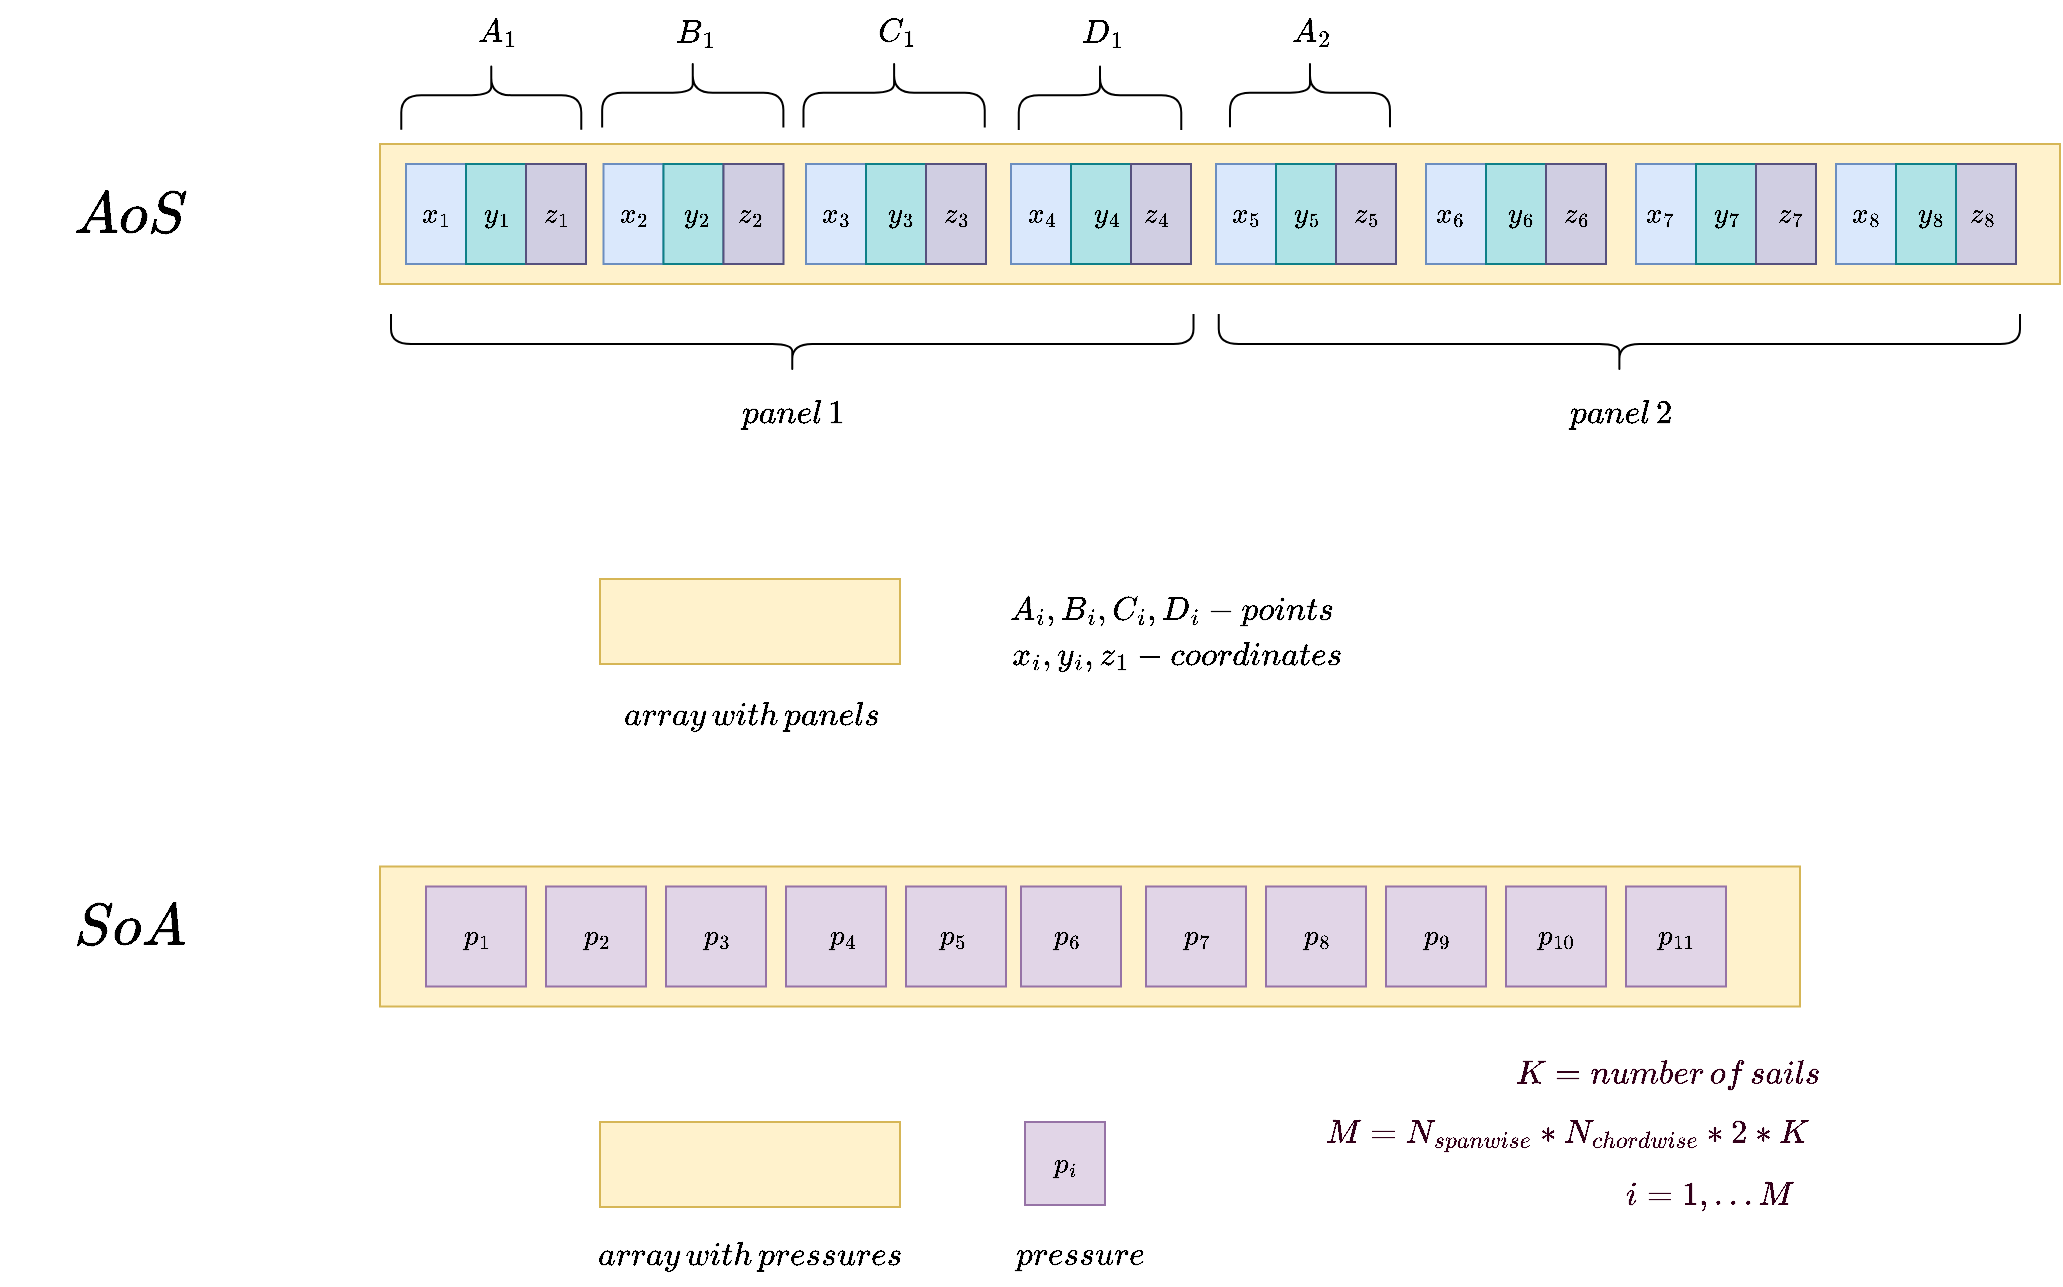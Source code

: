 <mxfile version="21.3.6" type="device">
  <diagram name="Page-1" id="ZWGo5u5tf92niH1HUbpD">
    <mxGraphModel dx="2097" dy="1753" grid="1" gridSize="10" guides="1" tooltips="1" connect="1" arrows="1" fold="1" page="1" pageScale="1" pageWidth="850" pageHeight="1100" math="1" shadow="0">
      <root>
        <mxCell id="0" />
        <mxCell id="1" parent="0" />
        <mxCell id="Y7K8qSKGwcGmJ65DNatQ-1" value="" style="rounded=0;whiteSpace=wrap;html=1;fillColor=#fff2cc;strokeColor=#d6b656;" parent="1" vertex="1">
          <mxGeometry x="10" y="40" width="840" height="70" as="geometry" />
        </mxCell>
        <mxCell id="Ph-aHH_Kv8CWVcv1lU_c-54" value="" style="rounded=0;whiteSpace=wrap;html=1;movable=1;resizable=1;rotatable=1;deletable=1;editable=1;locked=0;connectable=1;fillColor=#dae8fc;strokeColor=#6c8ebf;" vertex="1" parent="1">
          <mxGeometry x="121.75" y="50" width="30" height="50" as="geometry" />
        </mxCell>
        <mxCell id="Y7K8qSKGwcGmJ65DNatQ-58" value="" style="rounded=0;whiteSpace=wrap;html=1;fillColor=#fff2cc;strokeColor=#d6b656;" parent="1" vertex="1">
          <mxGeometry x="120" y="257.5" width="150" height="42.5" as="geometry" />
        </mxCell>
        <mxCell id="Y7K8qSKGwcGmJ65DNatQ-59" value="&lt;div style=&quot;font-size: 14px;&quot;&gt;&lt;font style=&quot;font-size: 14px;&quot; color=&quot;#000000&quot;&gt;$$array\, with \,panels$$&lt;/font&gt;&lt;/div&gt;" style="text;html=1;align=center;verticalAlign=middle;resizable=0;points=[];autosize=1;strokeColor=none;fillColor=none;fontColor=#0066CC;fontSize=14;" parent="1" vertex="1">
          <mxGeometry x="105" y="310" width="180" height="30" as="geometry" />
        </mxCell>
        <mxCell id="Y7K8qSKGwcGmJ65DNatQ-47" value="&lt;div&gt;$$x_2$$&lt;/div&gt;" style="text;html=1;align=center;verticalAlign=middle;resizable=0;points=[];autosize=1;strokeColor=none;fillColor=none;" parent="1" vertex="1">
          <mxGeometry x="101.75" y="60" width="70" height="30" as="geometry" />
        </mxCell>
        <mxCell id="Y7K8qSKGwcGmJ65DNatQ-151" value="&lt;div style=&quot;font-size: 14px;&quot;&gt;&lt;font style=&quot;font-size: 14px;&quot; color=&quot;#000000&quot;&gt;$$pressure$$&lt;/font&gt;&lt;/div&gt;" style="text;html=1;align=center;verticalAlign=middle;resizable=0;points=[];autosize=1;strokeColor=none;fillColor=none;fontColor=#0066CC;fontSize=14;" parent="1" vertex="1">
          <mxGeometry x="305" y="580" width="110" height="30" as="geometry" />
        </mxCell>
        <mxCell id="Y7K8qSKGwcGmJ65DNatQ-153" value="" style="rounded=0;whiteSpace=wrap;html=1;fillColor=#fff2cc;strokeColor=#d6b656;" parent="1" vertex="1">
          <mxGeometry x="120" y="529" width="150" height="42.5" as="geometry" />
        </mxCell>
        <mxCell id="Y7K8qSKGwcGmJ65DNatQ-154" value="&lt;div style=&quot;font-size: 14px;&quot;&gt;&lt;font style=&quot;font-size: 14px;&quot; color=&quot;#000000&quot;&gt;$$array\, with \,pressures$$&lt;/font&gt;&lt;/div&gt;" style="text;html=1;align=center;verticalAlign=middle;resizable=0;points=[];autosize=1;strokeColor=none;fillColor=none;fontColor=#0066CC;fontSize=14;" parent="1" vertex="1">
          <mxGeometry x="95" y="580" width="200" height="30" as="geometry" />
        </mxCell>
        <mxCell id="Y7K8qSKGwcGmJ65DNatQ-170" value="$$p_i$$" style="rounded=0;whiteSpace=wrap;html=1;movable=1;resizable=1;rotatable=1;deletable=1;editable=1;locked=0;connectable=1;fillColor=#e1d5e7;strokeColor=#9673a6;" parent="1" vertex="1">
          <mxGeometry x="332.5" y="529" width="40" height="41.5" as="geometry" />
        </mxCell>
        <mxCell id="Y7K8qSKGwcGmJ65DNatQ-172" value="$$M = N_{spanwise} *N_{chordwise}*2 * K$$" style="text;html=1;align=center;verticalAlign=middle;resizable=0;points=[];autosize=1;strokeColor=none;fillColor=none;fontColor=#33001A;fontSize=14;" parent="1" vertex="1">
          <mxGeometry x="453" y="520" width="300" height="30" as="geometry" />
        </mxCell>
        <mxCell id="Ph-aHH_Kv8CWVcv1lU_c-44" value="" style="rounded=0;whiteSpace=wrap;html=1;movable=1;resizable=1;rotatable=1;deletable=1;editable=1;locked=0;connectable=1;fillColor=#d0cee2;strokeColor=#56517e;" vertex="1" parent="1">
          <mxGeometry x="798" y="50" width="30" height="50" as="geometry" />
        </mxCell>
        <mxCell id="Ph-aHH_Kv8CWVcv1lU_c-45" value="" style="rounded=0;whiteSpace=wrap;html=1;movable=1;resizable=1;rotatable=1;deletable=1;editable=1;locked=0;connectable=1;fillColor=#dae8fc;strokeColor=#6c8ebf;" vertex="1" parent="1">
          <mxGeometry x="23" y="50" width="30" height="50" as="geometry" />
        </mxCell>
        <mxCell id="Ph-aHH_Kv8CWVcv1lU_c-46" value="" style="shape=curlyBracket;whiteSpace=wrap;html=1;rounded=1;flipH=1;labelPosition=right;verticalLabelPosition=middle;align=left;verticalAlign=middle;size=0.5;rotation=90;fontStyle=1" vertex="1" parent="1">
          <mxGeometry x="201.13" y="-60.62" width="30" height="401.25" as="geometry" />
        </mxCell>
        <mxCell id="Ph-aHH_Kv8CWVcv1lU_c-49" value="&lt;div style=&quot;font-size: 14px;&quot;&gt;$$panel\,1$$&lt;/div&gt;" style="text;html=1;align=center;verticalAlign=middle;resizable=0;points=[];autosize=1;strokeColor=none;fillColor=none;fontColor=#000000;fontSize=14;" vertex="1" parent="1">
          <mxGeometry x="166.13" y="160" width="100" height="30" as="geometry" />
        </mxCell>
        <mxCell id="Ph-aHH_Kv8CWVcv1lU_c-51" value="&lt;div style=&quot;font-size: 14px;&quot;&gt;$$panel\,2$$&lt;/div&gt;" style="text;html=1;align=center;verticalAlign=middle;resizable=0;points=[];autosize=1;strokeColor=none;fillColor=none;fontColor=#000000;fontSize=14;" vertex="1" parent="1">
          <mxGeometry x="579.69" y="160" width="100" height="30" as="geometry" />
        </mxCell>
        <mxCell id="Ph-aHH_Kv8CWVcv1lU_c-52" value="" style="rounded=0;whiteSpace=wrap;html=1;movable=1;resizable=1;rotatable=1;deletable=1;editable=1;locked=0;connectable=1;fillColor=#b0e3e6;strokeColor=#0e8088;" vertex="1" parent="1">
          <mxGeometry x="53" y="50" width="30" height="50" as="geometry" />
        </mxCell>
        <mxCell id="Ph-aHH_Kv8CWVcv1lU_c-53" value="" style="rounded=0;whiteSpace=wrap;html=1;movable=1;resizable=1;rotatable=1;deletable=1;editable=1;locked=0;connectable=1;fillColor=#d0cee2;strokeColor=#56517e;" vertex="1" parent="1">
          <mxGeometry x="83" y="50" width="30" height="50" as="geometry" />
        </mxCell>
        <mxCell id="Ph-aHH_Kv8CWVcv1lU_c-55" value="" style="rounded=0;whiteSpace=wrap;html=1;movable=1;resizable=1;rotatable=1;deletable=1;editable=1;locked=0;connectable=1;fillColor=#b0e3e6;strokeColor=#0e8088;" vertex="1" parent="1">
          <mxGeometry x="151.75" y="50" width="30" height="50" as="geometry" />
        </mxCell>
        <mxCell id="Ph-aHH_Kv8CWVcv1lU_c-56" value="" style="rounded=0;whiteSpace=wrap;html=1;movable=1;resizable=1;rotatable=1;deletable=1;editable=1;locked=0;connectable=1;fillColor=#d0cee2;strokeColor=#56517e;" vertex="1" parent="1">
          <mxGeometry x="181.75" y="50" width="30" height="50" as="geometry" />
        </mxCell>
        <mxCell id="Ph-aHH_Kv8CWVcv1lU_c-57" value="" style="rounded=0;whiteSpace=wrap;html=1;movable=1;resizable=1;rotatable=1;deletable=1;editable=1;locked=0;connectable=1;fillColor=#dae8fc;strokeColor=#6c8ebf;" vertex="1" parent="1">
          <mxGeometry x="223" y="50" width="30" height="50" as="geometry" />
        </mxCell>
        <mxCell id="Ph-aHH_Kv8CWVcv1lU_c-58" value="" style="rounded=0;whiteSpace=wrap;html=1;movable=1;resizable=1;rotatable=1;deletable=1;editable=1;locked=0;connectable=1;fillColor=#b0e3e6;strokeColor=#0e8088;" vertex="1" parent="1">
          <mxGeometry x="253" y="50" width="30" height="50" as="geometry" />
        </mxCell>
        <mxCell id="Ph-aHH_Kv8CWVcv1lU_c-59" value="" style="rounded=0;whiteSpace=wrap;html=1;movable=1;resizable=1;rotatable=1;deletable=1;editable=1;locked=0;connectable=1;fillColor=#d0cee2;strokeColor=#56517e;" vertex="1" parent="1">
          <mxGeometry x="283" y="50" width="30" height="50" as="geometry" />
        </mxCell>
        <mxCell id="Ph-aHH_Kv8CWVcv1lU_c-60" value="" style="rounded=0;whiteSpace=wrap;html=1;movable=1;resizable=1;rotatable=1;deletable=1;editable=1;locked=0;connectable=1;fillColor=#dae8fc;strokeColor=#6c8ebf;" vertex="1" parent="1">
          <mxGeometry x="325.5" y="50" width="30" height="50" as="geometry" />
        </mxCell>
        <mxCell id="Ph-aHH_Kv8CWVcv1lU_c-61" value="" style="rounded=0;whiteSpace=wrap;html=1;movable=1;resizable=1;rotatable=1;deletable=1;editable=1;locked=0;connectable=1;fillColor=#b0e3e6;strokeColor=#0e8088;" vertex="1" parent="1">
          <mxGeometry x="355.5" y="50" width="30" height="50" as="geometry" />
        </mxCell>
        <mxCell id="Ph-aHH_Kv8CWVcv1lU_c-62" value="" style="rounded=0;whiteSpace=wrap;html=1;movable=1;resizable=1;rotatable=1;deletable=1;editable=1;locked=0;connectable=1;fillColor=#d0cee2;strokeColor=#56517e;" vertex="1" parent="1">
          <mxGeometry x="385.5" y="50" width="30" height="50" as="geometry" />
        </mxCell>
        <mxCell id="Ph-aHH_Kv8CWVcv1lU_c-63" value="" style="rounded=0;whiteSpace=wrap;html=1;movable=1;resizable=1;rotatable=1;deletable=1;editable=1;locked=0;connectable=1;fillColor=#dae8fc;strokeColor=#6c8ebf;" vertex="1" parent="1">
          <mxGeometry x="428" y="50" width="30" height="50" as="geometry" />
        </mxCell>
        <mxCell id="Ph-aHH_Kv8CWVcv1lU_c-64" value="" style="rounded=0;whiteSpace=wrap;html=1;movable=1;resizable=1;rotatable=1;deletable=1;editable=1;locked=0;connectable=1;fillColor=#b0e3e6;strokeColor=#0e8088;" vertex="1" parent="1">
          <mxGeometry x="458" y="50" width="30" height="50" as="geometry" />
        </mxCell>
        <mxCell id="Ph-aHH_Kv8CWVcv1lU_c-65" value="" style="rounded=0;whiteSpace=wrap;html=1;movable=1;resizable=1;rotatable=1;deletable=1;editable=1;locked=0;connectable=1;fillColor=#d0cee2;strokeColor=#56517e;" vertex="1" parent="1">
          <mxGeometry x="488" y="50" width="30" height="50" as="geometry" />
        </mxCell>
        <mxCell id="Ph-aHH_Kv8CWVcv1lU_c-66" value="" style="rounded=0;whiteSpace=wrap;html=1;movable=1;resizable=1;rotatable=1;deletable=1;editable=1;locked=0;connectable=1;fillColor=#dae8fc;strokeColor=#6c8ebf;" vertex="1" parent="1">
          <mxGeometry x="533" y="50" width="30" height="50" as="geometry" />
        </mxCell>
        <mxCell id="Ph-aHH_Kv8CWVcv1lU_c-67" value="" style="rounded=0;whiteSpace=wrap;html=1;movable=1;resizable=1;rotatable=1;deletable=1;editable=1;locked=0;connectable=1;fillColor=#b0e3e6;strokeColor=#0e8088;" vertex="1" parent="1">
          <mxGeometry x="563" y="50" width="30" height="50" as="geometry" />
        </mxCell>
        <mxCell id="Ph-aHH_Kv8CWVcv1lU_c-68" value="" style="rounded=0;whiteSpace=wrap;html=1;movable=1;resizable=1;rotatable=1;deletable=1;editable=1;locked=0;connectable=1;fillColor=#d0cee2;strokeColor=#56517e;" vertex="1" parent="1">
          <mxGeometry x="593" y="50" width="30" height="50" as="geometry" />
        </mxCell>
        <mxCell id="Ph-aHH_Kv8CWVcv1lU_c-69" value="" style="rounded=0;whiteSpace=wrap;html=1;movable=1;resizable=1;rotatable=1;deletable=1;editable=1;locked=0;connectable=1;fillColor=#dae8fc;strokeColor=#6c8ebf;" vertex="1" parent="1">
          <mxGeometry x="638" y="50" width="30" height="50" as="geometry" />
        </mxCell>
        <mxCell id="Ph-aHH_Kv8CWVcv1lU_c-70" value="" style="rounded=0;whiteSpace=wrap;html=1;movable=1;resizable=1;rotatable=1;deletable=1;editable=1;locked=0;connectable=1;fillColor=#b0e3e6;strokeColor=#0e8088;" vertex="1" parent="1">
          <mxGeometry x="668" y="50" width="30" height="50" as="geometry" />
        </mxCell>
        <mxCell id="Ph-aHH_Kv8CWVcv1lU_c-71" value="" style="rounded=0;whiteSpace=wrap;html=1;movable=1;resizable=1;rotatable=1;deletable=1;editable=1;locked=0;connectable=1;fillColor=#d0cee2;strokeColor=#56517e;" vertex="1" parent="1">
          <mxGeometry x="698" y="50" width="30" height="50" as="geometry" />
        </mxCell>
        <mxCell id="Ph-aHH_Kv8CWVcv1lU_c-72" value="" style="rounded=0;whiteSpace=wrap;html=1;movable=1;resizable=1;rotatable=1;deletable=1;editable=1;locked=0;connectable=1;fillColor=#dae8fc;strokeColor=#6c8ebf;" vertex="1" parent="1">
          <mxGeometry x="738" y="50" width="30" height="50" as="geometry" />
        </mxCell>
        <mxCell id="Ph-aHH_Kv8CWVcv1lU_c-73" value="" style="rounded=0;whiteSpace=wrap;html=1;movable=1;resizable=1;rotatable=1;deletable=1;editable=1;locked=0;connectable=1;fillColor=#b0e3e6;strokeColor=#0e8088;" vertex="1" parent="1">
          <mxGeometry x="768" y="50" width="30" height="50" as="geometry" />
        </mxCell>
        <mxCell id="Ph-aHH_Kv8CWVcv1lU_c-74" value="" style="shape=image;html=1;verticalAlign=top;verticalLabelPosition=bottom;labelBackgroundColor=#ffffff;imageAspect=0;aspect=fixed;image=https://cdn4.iconfinder.com/data/icons/essential-app-1/16/dot-more-menu-hide-128.png" vertex="1" parent="1">
          <mxGeometry x="836" y="95" width="10" height="10" as="geometry" />
        </mxCell>
        <mxCell id="Ph-aHH_Kv8CWVcv1lU_c-75" value="" style="shape=curlyBracket;whiteSpace=wrap;html=1;rounded=1;flipH=1;labelPosition=right;verticalLabelPosition=middle;align=left;verticalAlign=middle;size=0.5;rotation=90;fontStyle=1" vertex="1" parent="1">
          <mxGeometry x="614.69" y="-60.31" width="30" height="400.63" as="geometry" />
        </mxCell>
        <mxCell id="Ph-aHH_Kv8CWVcv1lU_c-76" value="&lt;div&gt;$$x_1$$&lt;/div&gt;" style="text;html=1;align=center;verticalAlign=middle;resizable=0;points=[];autosize=1;strokeColor=none;fillColor=none;" vertex="1" parent="1">
          <mxGeometry x="3" y="60" width="70" height="30" as="geometry" />
        </mxCell>
        <mxCell id="Ph-aHH_Kv8CWVcv1lU_c-77" value="&lt;div&gt;$$z_1$$&lt;/div&gt;" style="text;html=1;align=center;verticalAlign=middle;resizable=0;points=[];autosize=1;strokeColor=none;fillColor=none;" vertex="1" parent="1">
          <mxGeometry x="63" y="60" width="70" height="30" as="geometry" />
        </mxCell>
        <mxCell id="Ph-aHH_Kv8CWVcv1lU_c-78" value="&lt;div&gt;$$y_1$$&lt;/div&gt;" style="text;html=1;align=center;verticalAlign=middle;resizable=0;points=[];autosize=1;strokeColor=none;fillColor=none;" vertex="1" parent="1">
          <mxGeometry x="33" y="60" width="70" height="30" as="geometry" />
        </mxCell>
        <mxCell id="Ph-aHH_Kv8CWVcv1lU_c-79" value="&lt;div&gt;$$x_3$$&lt;/div&gt;" style="text;html=1;align=center;verticalAlign=middle;resizable=0;points=[];autosize=1;strokeColor=none;fillColor=none;" vertex="1" parent="1">
          <mxGeometry x="203" y="60" width="70" height="30" as="geometry" />
        </mxCell>
        <mxCell id="Ph-aHH_Kv8CWVcv1lU_c-80" value="&lt;div&gt;$$x_4$$&lt;/div&gt;" style="text;html=1;align=center;verticalAlign=middle;resizable=0;points=[];autosize=1;strokeColor=none;fillColor=none;" vertex="1" parent="1">
          <mxGeometry x="305.5" y="60" width="70" height="30" as="geometry" />
        </mxCell>
        <mxCell id="Ph-aHH_Kv8CWVcv1lU_c-81" value="&lt;div&gt;$$x_5$$&lt;/div&gt;" style="text;html=1;align=center;verticalAlign=middle;resizable=0;points=[];autosize=1;strokeColor=none;fillColor=none;" vertex="1" parent="1">
          <mxGeometry x="408" y="60" width="70" height="30" as="geometry" />
        </mxCell>
        <mxCell id="Ph-aHH_Kv8CWVcv1lU_c-82" value="&lt;div&gt;$$x_6$$&lt;/div&gt;" style="text;html=1;align=center;verticalAlign=middle;resizable=0;points=[];autosize=1;strokeColor=none;fillColor=none;" vertex="1" parent="1">
          <mxGeometry x="510" y="60" width="70" height="30" as="geometry" />
        </mxCell>
        <mxCell id="Ph-aHH_Kv8CWVcv1lU_c-83" value="&lt;div&gt;$$x_7$$&lt;/div&gt;" style="text;html=1;align=center;verticalAlign=middle;resizable=0;points=[];autosize=1;strokeColor=none;fillColor=none;" vertex="1" parent="1">
          <mxGeometry x="615" y="60" width="70" height="30" as="geometry" />
        </mxCell>
        <mxCell id="Ph-aHH_Kv8CWVcv1lU_c-84" value="&lt;div&gt;$$x_8$$&lt;/div&gt;" style="text;html=1;align=center;verticalAlign=middle;resizable=0;points=[];autosize=1;strokeColor=none;fillColor=none;" vertex="1" parent="1">
          <mxGeometry x="718" y="60" width="70" height="30" as="geometry" />
        </mxCell>
        <mxCell id="Ph-aHH_Kv8CWVcv1lU_c-85" value="&lt;div&gt;$$y_2$$&lt;/div&gt;" style="text;html=1;align=center;verticalAlign=middle;resizable=0;points=[];autosize=1;strokeColor=none;fillColor=none;" vertex="1" parent="1">
          <mxGeometry x="133" y="60" width="70" height="30" as="geometry" />
        </mxCell>
        <mxCell id="Ph-aHH_Kv8CWVcv1lU_c-86" value="&lt;div&gt;$$y_3$$&lt;/div&gt;" style="text;html=1;align=center;verticalAlign=middle;resizable=0;points=[];autosize=1;strokeColor=none;fillColor=none;" vertex="1" parent="1">
          <mxGeometry x="235" y="60" width="70" height="30" as="geometry" />
        </mxCell>
        <mxCell id="Ph-aHH_Kv8CWVcv1lU_c-87" value="&lt;div&gt;$$y_4$$&lt;/div&gt;" style="text;html=1;align=center;verticalAlign=middle;resizable=0;points=[];autosize=1;strokeColor=none;fillColor=none;" vertex="1" parent="1">
          <mxGeometry x="337.5" y="60" width="70" height="30" as="geometry" />
        </mxCell>
        <mxCell id="Ph-aHH_Kv8CWVcv1lU_c-88" value="&lt;div&gt;$$y_5$$&lt;/div&gt;" style="text;html=1;align=center;verticalAlign=middle;resizable=0;points=[];autosize=1;strokeColor=none;fillColor=none;" vertex="1" parent="1">
          <mxGeometry x="438" y="60" width="70" height="30" as="geometry" />
        </mxCell>
        <mxCell id="Ph-aHH_Kv8CWVcv1lU_c-89" value="&lt;div&gt;$$y_6$$&lt;/div&gt;" style="text;html=1;align=center;verticalAlign=middle;resizable=0;points=[];autosize=1;strokeColor=none;fillColor=none;" vertex="1" parent="1">
          <mxGeometry x="545" y="60" width="70" height="30" as="geometry" />
        </mxCell>
        <mxCell id="Ph-aHH_Kv8CWVcv1lU_c-90" value="&lt;div&gt;$$y_7$$&lt;/div&gt;" style="text;html=1;align=center;verticalAlign=middle;resizable=0;points=[];autosize=1;strokeColor=none;fillColor=none;" vertex="1" parent="1">
          <mxGeometry x="648" y="60" width="70" height="30" as="geometry" />
        </mxCell>
        <mxCell id="Ph-aHH_Kv8CWVcv1lU_c-91" value="&lt;div&gt;$$y_8$$&lt;/div&gt;" style="text;html=1;align=center;verticalAlign=middle;resizable=0;points=[];autosize=1;strokeColor=none;fillColor=none;" vertex="1" parent="1">
          <mxGeometry x="750" y="60" width="70" height="30" as="geometry" />
        </mxCell>
        <mxCell id="Ph-aHH_Kv8CWVcv1lU_c-92" value="&lt;div&gt;$$z_2$$&lt;/div&gt;" style="text;html=1;align=center;verticalAlign=middle;resizable=0;points=[];autosize=1;strokeColor=none;fillColor=none;" vertex="1" parent="1">
          <mxGeometry x="160" y="60" width="70" height="30" as="geometry" />
        </mxCell>
        <mxCell id="Ph-aHH_Kv8CWVcv1lU_c-93" value="&lt;div&gt;$$z_3$$&lt;/div&gt;" style="text;html=1;align=center;verticalAlign=middle;resizable=0;points=[];autosize=1;strokeColor=none;fillColor=none;" vertex="1" parent="1">
          <mxGeometry x="263" y="60" width="70" height="30" as="geometry" />
        </mxCell>
        <mxCell id="Ph-aHH_Kv8CWVcv1lU_c-94" value="&lt;div&gt;$$z_4$$&lt;/div&gt;" style="text;html=1;align=center;verticalAlign=middle;resizable=0;points=[];autosize=1;strokeColor=none;fillColor=none;" vertex="1" parent="1">
          <mxGeometry x="362.5" y="60" width="70" height="30" as="geometry" />
        </mxCell>
        <mxCell id="Ph-aHH_Kv8CWVcv1lU_c-95" value="&lt;div&gt;$$z_5$$&lt;/div&gt;" style="text;html=1;align=center;verticalAlign=middle;resizable=0;points=[];autosize=1;strokeColor=none;fillColor=none;" vertex="1" parent="1">
          <mxGeometry x="468" y="60" width="70" height="30" as="geometry" />
        </mxCell>
        <mxCell id="Ph-aHH_Kv8CWVcv1lU_c-96" value="&lt;div&gt;$$z_6$$&lt;/div&gt;" style="text;html=1;align=center;verticalAlign=middle;resizable=0;points=[];autosize=1;strokeColor=none;fillColor=none;" vertex="1" parent="1">
          <mxGeometry x="573" y="60" width="70" height="30" as="geometry" />
        </mxCell>
        <mxCell id="Ph-aHH_Kv8CWVcv1lU_c-97" value="&lt;div&gt;$$z_7$$&lt;/div&gt;" style="text;html=1;align=center;verticalAlign=middle;resizable=0;points=[];autosize=1;strokeColor=none;fillColor=none;" vertex="1" parent="1">
          <mxGeometry x="680" y="60" width="70" height="30" as="geometry" />
        </mxCell>
        <mxCell id="Ph-aHH_Kv8CWVcv1lU_c-98" value="&lt;div&gt;$$z_8$$&lt;/div&gt;" style="text;html=1;align=center;verticalAlign=middle;resizable=0;points=[];autosize=1;strokeColor=none;fillColor=none;" vertex="1" parent="1">
          <mxGeometry x="776" y="60" width="70" height="30" as="geometry" />
        </mxCell>
        <mxCell id="Ph-aHH_Kv8CWVcv1lU_c-99" value="" style="shape=curlyBracket;whiteSpace=wrap;html=1;rounded=1;flipH=0;labelPosition=right;verticalLabelPosition=middle;align=left;verticalAlign=middle;size=0.5;rotation=90;fontStyle=1;flipV=0;" vertex="1" parent="1">
          <mxGeometry x="48.32" y="-29.38" width="34.63" height="90" as="geometry" />
        </mxCell>
        <mxCell id="Ph-aHH_Kv8CWVcv1lU_c-100" value="" style="shape=curlyBracket;whiteSpace=wrap;html=1;rounded=1;flipH=0;labelPosition=right;verticalLabelPosition=middle;align=left;verticalAlign=middle;size=0.5;rotation=90;fontStyle=1;flipV=0;" vertex="1" parent="1">
          <mxGeometry x="149.07" y="-30.93" width="34.63" height="90.62" as="geometry" />
        </mxCell>
        <mxCell id="Ph-aHH_Kv8CWVcv1lU_c-101" value="" style="shape=curlyBracket;whiteSpace=wrap;html=1;rounded=1;flipH=0;labelPosition=right;verticalLabelPosition=middle;align=left;verticalAlign=middle;size=0.5;rotation=90;fontStyle=1;flipV=0;" vertex="1" parent="1">
          <mxGeometry x="249.74" y="-30.94" width="34.63" height="90.63" as="geometry" />
        </mxCell>
        <mxCell id="Ph-aHH_Kv8CWVcv1lU_c-102" value="" style="shape=curlyBracket;whiteSpace=wrap;html=1;rounded=1;flipH=0;labelPosition=right;verticalLabelPosition=middle;align=left;verticalAlign=middle;size=0.5;rotation=90;fontStyle=1;flipV=0;" vertex="1" parent="1">
          <mxGeometry x="457.68" y="-25.63" width="34.63" height="80" as="geometry" />
        </mxCell>
        <mxCell id="Ph-aHH_Kv8CWVcv1lU_c-103" value="&lt;div style=&quot;font-size: 14px;&quot;&gt;$$A_1$$&lt;/div&gt;" style="text;html=1;align=center;verticalAlign=middle;resizable=0;points=[];autosize=1;strokeColor=none;fillColor=none;fontColor=#000000;fontSize=14;" vertex="1" parent="1">
          <mxGeometry x="28" y="-31.25" width="80" height="30" as="geometry" />
        </mxCell>
        <mxCell id="Ph-aHH_Kv8CWVcv1lU_c-104" value="&lt;div style=&quot;font-size: 14px;&quot;&gt;$$B_1$$&lt;/div&gt;" style="text;html=1;align=center;verticalAlign=middle;resizable=0;points=[];autosize=1;strokeColor=none;fillColor=none;fontColor=#000000;fontSize=14;" vertex="1" parent="1">
          <mxGeometry x="126.75" y="-31.25" width="80" height="30" as="geometry" />
        </mxCell>
        <mxCell id="Ph-aHH_Kv8CWVcv1lU_c-105" value="&lt;div style=&quot;font-size: 14px;&quot;&gt;$$C_1$$&lt;/div&gt;" style="text;html=1;align=center;verticalAlign=middle;resizable=0;points=[];autosize=1;strokeColor=none;fillColor=none;fontColor=#000000;fontSize=14;" vertex="1" parent="1">
          <mxGeometry x="228" y="-31.25" width="80" height="30" as="geometry" />
        </mxCell>
        <mxCell id="Ph-aHH_Kv8CWVcv1lU_c-106" value="&lt;div style=&quot;font-size: 14px;&quot;&gt;$$D_1$$&lt;/div&gt;" style="text;html=1;align=center;verticalAlign=middle;resizable=0;points=[];autosize=1;strokeColor=none;fillColor=none;fontColor=#000000;fontSize=14;" vertex="1" parent="1">
          <mxGeometry x="330.5" y="-31.25" width="80" height="30" as="geometry" />
        </mxCell>
        <mxCell id="Ph-aHH_Kv8CWVcv1lU_c-107" value="" style="shape=curlyBracket;whiteSpace=wrap;html=1;rounded=1;flipH=0;labelPosition=right;verticalLabelPosition=middle;align=left;verticalAlign=middle;size=0.5;rotation=90;fontStyle=1;flipV=0;" vertex="1" parent="1">
          <mxGeometry x="352.69" y="-25" width="34.63" height="81.25" as="geometry" />
        </mxCell>
        <mxCell id="Ph-aHH_Kv8CWVcv1lU_c-110" value="&lt;div style=&quot;font-size: 14px;&quot;&gt;$$A_2$$&lt;/div&gt;" style="text;html=1;align=center;verticalAlign=middle;resizable=0;points=[];autosize=1;strokeColor=none;fillColor=none;fontColor=#000000;fontSize=14;" vertex="1" parent="1">
          <mxGeometry x="435" y="-31.25" width="80" height="30" as="geometry" />
        </mxCell>
        <mxCell id="Ph-aHH_Kv8CWVcv1lU_c-111" value="&lt;div style=&quot;font-size: 14px;&quot;&gt;$$x_i, y_i, z_1 - coordinates$$&lt;/div&gt;" style="text;html=1;align=center;verticalAlign=middle;resizable=0;points=[];autosize=1;strokeColor=none;fillColor=none;fontSize=14;" vertex="1" parent="1">
          <mxGeometry x="303" y="280" width="210" height="30" as="geometry" />
        </mxCell>
        <mxCell id="Ph-aHH_Kv8CWVcv1lU_c-112" value="&lt;div style=&quot;font-size: 14px;&quot;&gt;$$A_i, B_i, C_i, D_i - points$$&lt;/div&gt;" style="text;html=1;align=center;verticalAlign=middle;resizable=0;points=[];autosize=1;strokeColor=none;fillColor=none;fontSize=14;" vertex="1" parent="1">
          <mxGeometry x="300" y="257.5" width="210" height="30" as="geometry" />
        </mxCell>
        <mxCell id="Ph-aHH_Kv8CWVcv1lU_c-113" value="" style="rounded=0;whiteSpace=wrap;html=1;fillColor=#fff2cc;strokeColor=#d6b656;" vertex="1" parent="1">
          <mxGeometry x="10" y="401.25" width="710" height="70" as="geometry" />
        </mxCell>
        <mxCell id="Ph-aHH_Kv8CWVcv1lU_c-114" value="" style="rounded=0;whiteSpace=wrap;html=1;movable=1;resizable=1;rotatable=1;deletable=1;editable=1;locked=0;connectable=1;fillColor=#e1d5e7;strokeColor=#9673a6;" vertex="1" parent="1">
          <mxGeometry x="33" y="411.25" width="50" height="50" as="geometry" />
        </mxCell>
        <mxCell id="Ph-aHH_Kv8CWVcv1lU_c-115" value="" style="rounded=0;whiteSpace=wrap;html=1;movable=1;resizable=1;rotatable=1;deletable=1;editable=1;locked=0;connectable=1;fillColor=#e1d5e7;strokeColor=#9673a6;" vertex="1" parent="1">
          <mxGeometry x="93" y="411.25" width="50" height="50" as="geometry" />
        </mxCell>
        <mxCell id="Ph-aHH_Kv8CWVcv1lU_c-116" value="" style="rounded=0;whiteSpace=wrap;html=1;movable=1;resizable=1;rotatable=1;deletable=1;editable=1;locked=0;connectable=1;fillColor=#e1d5e7;strokeColor=#9673a6;" vertex="1" parent="1">
          <mxGeometry x="153" y="411.25" width="50" height="50" as="geometry" />
        </mxCell>
        <mxCell id="Ph-aHH_Kv8CWVcv1lU_c-117" value="" style="rounded=0;whiteSpace=wrap;html=1;movable=1;resizable=1;rotatable=1;deletable=1;editable=1;locked=0;connectable=1;fillColor=#e1d5e7;strokeColor=#9673a6;" vertex="1" parent="1">
          <mxGeometry x="213" y="411.25" width="50" height="50" as="geometry" />
        </mxCell>
        <mxCell id="Ph-aHH_Kv8CWVcv1lU_c-118" value="" style="rounded=0;whiteSpace=wrap;html=1;movable=1;resizable=1;rotatable=1;deletable=1;editable=1;locked=0;connectable=1;fillColor=#e1d5e7;strokeColor=#9673a6;" vertex="1" parent="1">
          <mxGeometry x="273" y="411.25" width="50" height="50" as="geometry" />
        </mxCell>
        <mxCell id="Ph-aHH_Kv8CWVcv1lU_c-119" value="" style="rounded=0;whiteSpace=wrap;html=1;movable=1;resizable=1;rotatable=1;deletable=1;editable=1;locked=0;connectable=1;fillColor=#e1d5e7;strokeColor=#9673a6;" vertex="1" parent="1">
          <mxGeometry x="330.5" y="411.25" width="50" height="50" as="geometry" />
        </mxCell>
        <mxCell id="Ph-aHH_Kv8CWVcv1lU_c-120" value="" style="rounded=0;whiteSpace=wrap;html=1;movable=1;resizable=1;rotatable=1;deletable=1;editable=1;locked=0;connectable=1;fillColor=#e1d5e7;strokeColor=#9673a6;" vertex="1" parent="1">
          <mxGeometry x="393" y="411.25" width="50" height="50" as="geometry" />
        </mxCell>
        <mxCell id="Ph-aHH_Kv8CWVcv1lU_c-121" value="" style="rounded=0;whiteSpace=wrap;html=1;movable=1;resizable=1;rotatable=1;deletable=1;editable=1;locked=0;connectable=1;fillColor=#e1d5e7;strokeColor=#9673a6;" vertex="1" parent="1">
          <mxGeometry x="453" y="411.25" width="50" height="50" as="geometry" />
        </mxCell>
        <mxCell id="Ph-aHH_Kv8CWVcv1lU_c-122" value="" style="rounded=0;whiteSpace=wrap;html=1;movable=1;resizable=1;rotatable=1;deletable=1;editable=1;locked=0;connectable=1;fillColor=#e1d5e7;strokeColor=#9673a6;" vertex="1" parent="1">
          <mxGeometry x="513" y="411.25" width="50" height="50" as="geometry" />
        </mxCell>
        <mxCell id="Ph-aHH_Kv8CWVcv1lU_c-123" value="" style="rounded=0;whiteSpace=wrap;html=1;movable=1;resizable=1;rotatable=1;deletable=1;editable=1;locked=0;connectable=1;fillColor=#e1d5e7;strokeColor=#9673a6;" vertex="1" parent="1">
          <mxGeometry x="573" y="411.25" width="50" height="50" as="geometry" />
        </mxCell>
        <mxCell id="Ph-aHH_Kv8CWVcv1lU_c-124" value="" style="rounded=0;whiteSpace=wrap;html=1;movable=1;resizable=1;rotatable=1;deletable=1;editable=1;locked=0;connectable=1;fillColor=#e1d5e7;strokeColor=#9673a6;" vertex="1" parent="1">
          <mxGeometry x="633" y="411.25" width="50" height="50" as="geometry" />
        </mxCell>
        <mxCell id="Ph-aHH_Kv8CWVcv1lU_c-125" value="&lt;div&gt;$$p_1$$&lt;/div&gt;" style="text;html=1;align=center;verticalAlign=middle;resizable=0;points=[];autosize=1;strokeColor=none;fillColor=none;" vertex="1" parent="1">
          <mxGeometry x="23" y="421.25" width="70" height="30" as="geometry" />
        </mxCell>
        <mxCell id="Ph-aHH_Kv8CWVcv1lU_c-126" value="" style="shape=image;html=1;verticalAlign=top;verticalLabelPosition=bottom;labelBackgroundColor=#ffffff;imageAspect=0;aspect=fixed;image=https://cdn4.iconfinder.com/data/icons/essential-app-1/16/dot-more-menu-hide-128.png" vertex="1" parent="1">
          <mxGeometry x="693" y="446.25" width="15" height="15" as="geometry" />
        </mxCell>
        <mxCell id="Ph-aHH_Kv8CWVcv1lU_c-127" value="&lt;div&gt;$$p_2$$&lt;/div&gt;" style="text;html=1;align=center;verticalAlign=middle;resizable=0;points=[];autosize=1;strokeColor=none;fillColor=none;" vertex="1" parent="1">
          <mxGeometry x="83" y="421.25" width="70" height="30" as="geometry" />
        </mxCell>
        <mxCell id="Ph-aHH_Kv8CWVcv1lU_c-128" value="&lt;div&gt;$$p_3$$&lt;/div&gt;" style="text;html=1;align=center;verticalAlign=middle;resizable=0;points=[];autosize=1;strokeColor=none;fillColor=none;" vertex="1" parent="1">
          <mxGeometry x="143" y="421.25" width="70" height="30" as="geometry" />
        </mxCell>
        <mxCell id="Ph-aHH_Kv8CWVcv1lU_c-129" value="&lt;div&gt;$$p_4$$&lt;/div&gt;" style="text;html=1;align=center;verticalAlign=middle;resizable=0;points=[];autosize=1;strokeColor=none;fillColor=none;" vertex="1" parent="1">
          <mxGeometry x="205.5" y="421.25" width="70" height="30" as="geometry" />
        </mxCell>
        <mxCell id="Ph-aHH_Kv8CWVcv1lU_c-130" value="&lt;div&gt;$$p_5$$&lt;/div&gt;" style="text;html=1;align=center;verticalAlign=middle;resizable=0;points=[];autosize=1;strokeColor=none;fillColor=none;" vertex="1" parent="1">
          <mxGeometry x="260.5" y="421.25" width="70" height="30" as="geometry" />
        </mxCell>
        <mxCell id="Ph-aHH_Kv8CWVcv1lU_c-131" value="&lt;div&gt;$$p_6$$&lt;/div&gt;" style="text;html=1;align=center;verticalAlign=middle;resizable=0;points=[];autosize=1;strokeColor=none;fillColor=none;" vertex="1" parent="1">
          <mxGeometry x="318" y="421.25" width="70" height="30" as="geometry" />
        </mxCell>
        <mxCell id="Ph-aHH_Kv8CWVcv1lU_c-132" value="&lt;div&gt;$$p_7$$&lt;/div&gt;" style="text;html=1;align=center;verticalAlign=middle;resizable=0;points=[];autosize=1;strokeColor=none;fillColor=none;" vertex="1" parent="1">
          <mxGeometry x="383" y="421.25" width="70" height="30" as="geometry" />
        </mxCell>
        <mxCell id="Ph-aHH_Kv8CWVcv1lU_c-133" value="&lt;div&gt;$$p_8$$&lt;/div&gt;" style="text;html=1;align=center;verticalAlign=middle;resizable=0;points=[];autosize=1;strokeColor=none;fillColor=none;" vertex="1" parent="1">
          <mxGeometry x="443" y="421.25" width="70" height="30" as="geometry" />
        </mxCell>
        <mxCell id="Ph-aHH_Kv8CWVcv1lU_c-134" value="&lt;div&gt;$$p_9$$&lt;/div&gt;" style="text;html=1;align=center;verticalAlign=middle;resizable=0;points=[];autosize=1;strokeColor=none;fillColor=none;" vertex="1" parent="1">
          <mxGeometry x="503" y="421.25" width="70" height="30" as="geometry" />
        </mxCell>
        <mxCell id="Ph-aHH_Kv8CWVcv1lU_c-135" value="&lt;div&gt;$$p_{10}$$&lt;/div&gt;" style="text;html=1;align=center;verticalAlign=middle;resizable=0;points=[];autosize=1;strokeColor=none;fillColor=none;" vertex="1" parent="1">
          <mxGeometry x="558" y="421.25" width="80" height="30" as="geometry" />
        </mxCell>
        <mxCell id="Ph-aHH_Kv8CWVcv1lU_c-136" value="&lt;div&gt;$$p_{11}$$&lt;/div&gt;" style="text;html=1;align=center;verticalAlign=middle;resizable=0;points=[];autosize=1;strokeColor=none;fillColor=none;" vertex="1" parent="1">
          <mxGeometry x="618" y="421.25" width="80" height="30" as="geometry" />
        </mxCell>
        <mxCell id="Ph-aHH_Kv8CWVcv1lU_c-137" value="&lt;div style=&quot;font-size: 14px;&quot;&gt;&lt;font style=&quot;font-size: 14px;&quot;&gt;$$i= 1, \dots M$$&lt;/font&gt;&lt;/div&gt;" style="text;html=1;align=center;verticalAlign=middle;resizable=0;points=[];autosize=1;strokeColor=none;fillColor=none;fontColor=#33001A;fontSize=14;" vertex="1" parent="1">
          <mxGeometry x="609" y="550" width="130" height="30" as="geometry" />
        </mxCell>
        <mxCell id="Ph-aHH_Kv8CWVcv1lU_c-138" value="$$K = number \, of \,sails$$" style="text;html=1;align=center;verticalAlign=middle;resizable=0;points=[];autosize=1;strokeColor=none;fillColor=none;fontColor=#33001A;fontSize=14;" vertex="1" parent="1">
          <mxGeometry x="559" y="490" width="190" height="30" as="geometry" />
        </mxCell>
        <mxCell id="Ph-aHH_Kv8CWVcv1lU_c-139" value="&lt;div style=&quot;font-size: 25px;&quot;&gt;&lt;font style=&quot;font-size: 25px;&quot;&gt;$$SoA$$&lt;/font&gt;&lt;/div&gt;" style="text;html=1;align=center;verticalAlign=middle;resizable=0;points=[];autosize=1;strokeColor=none;fillColor=none;" vertex="1" parent="1">
          <mxGeometry x="-180" y="411.25" width="130" height="40" as="geometry" />
        </mxCell>
        <mxCell id="Ph-aHH_Kv8CWVcv1lU_c-140" value="&lt;div style=&quot;font-size: 25px;&quot;&gt;$$AoS$$&lt;/div&gt;" style="text;html=1;align=center;verticalAlign=middle;resizable=0;points=[];autosize=1;strokeColor=none;fillColor=none;fontSize=25;" vertex="1" parent="1">
          <mxGeometry x="-180" y="55" width="130" height="40" as="geometry" />
        </mxCell>
      </root>
    </mxGraphModel>
  </diagram>
</mxfile>
